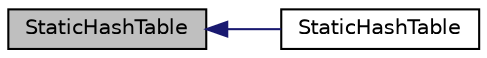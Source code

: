 digraph "StaticHashTable"
{
  bgcolor="transparent";
  edge [fontname="Helvetica",fontsize="10",labelfontname="Helvetica",labelfontsize="10"];
  node [fontname="Helvetica",fontsize="10",shape=record];
  rankdir="LR";
  Node1 [label="StaticHashTable",height=0.2,width=0.4,color="black", fillcolor="grey75", style="filled", fontcolor="black"];
  Node1 -> Node2 [dir="back",color="midnightblue",fontsize="10",style="solid",fontname="Helvetica"];
  Node2 [label="StaticHashTable",height=0.2,width=0.4,color="black",URL="$a02442.html#a4b6de59882cd38e017b85a20fda49046",tooltip="Construct as copy. "];
}
